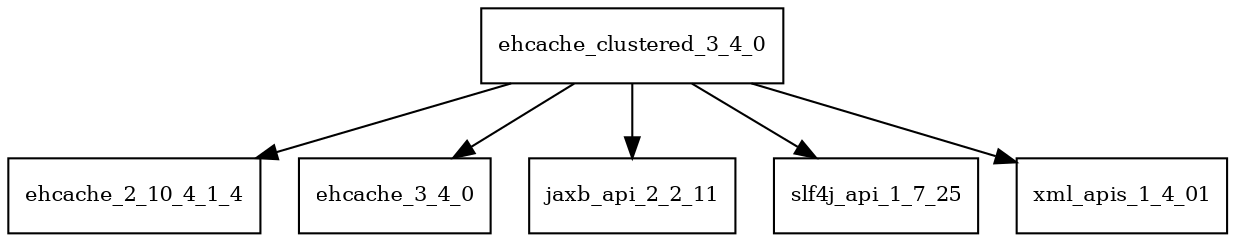 digraph ehcache_clustered_3_4_0_dependencies {
  node [shape = box, fontsize=10.0];
  ehcache_clustered_3_4_0 -> ehcache_2_10_4_1_4;
  ehcache_clustered_3_4_0 -> ehcache_3_4_0;
  ehcache_clustered_3_4_0 -> jaxb_api_2_2_11;
  ehcache_clustered_3_4_0 -> slf4j_api_1_7_25;
  ehcache_clustered_3_4_0 -> xml_apis_1_4_01;
}
